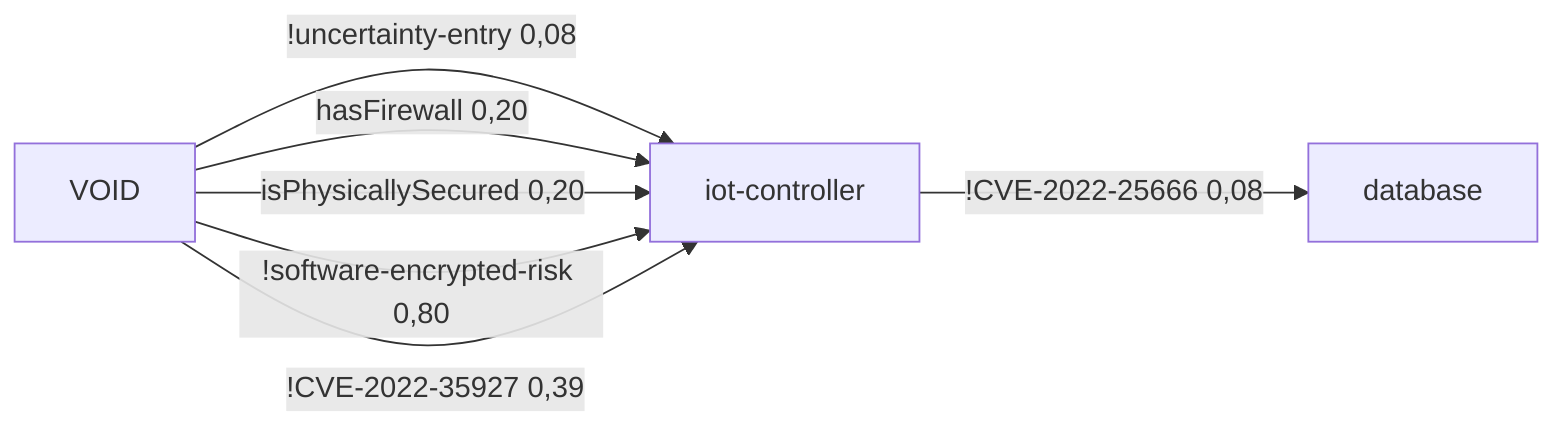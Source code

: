 %% AttributeChange [4mqualcom/apq8096[0m to [4m2.1[0m for node [4miot-controller[0m
%%  VOID -[0,93]->  iot-controller -[0,08]-> database 74,25 0,07
flowchart LR
	iot-controller[iot-controller]
	database[database]
	VOID[VOID]
	iot-controller -->|!CVE-2022-25666 0,08| database
	VOID -->|!uncertainty-entry 0,08| iot-controller
	VOID -->|hasFirewall 0,20| iot-controller
	VOID -->|isPhysicallySecured 0,20| iot-controller
	VOID -->|!software-encrypted-risk 0,80| iot-controller
	VOID -->|!CVE-2022-35927 0,39| iot-controller